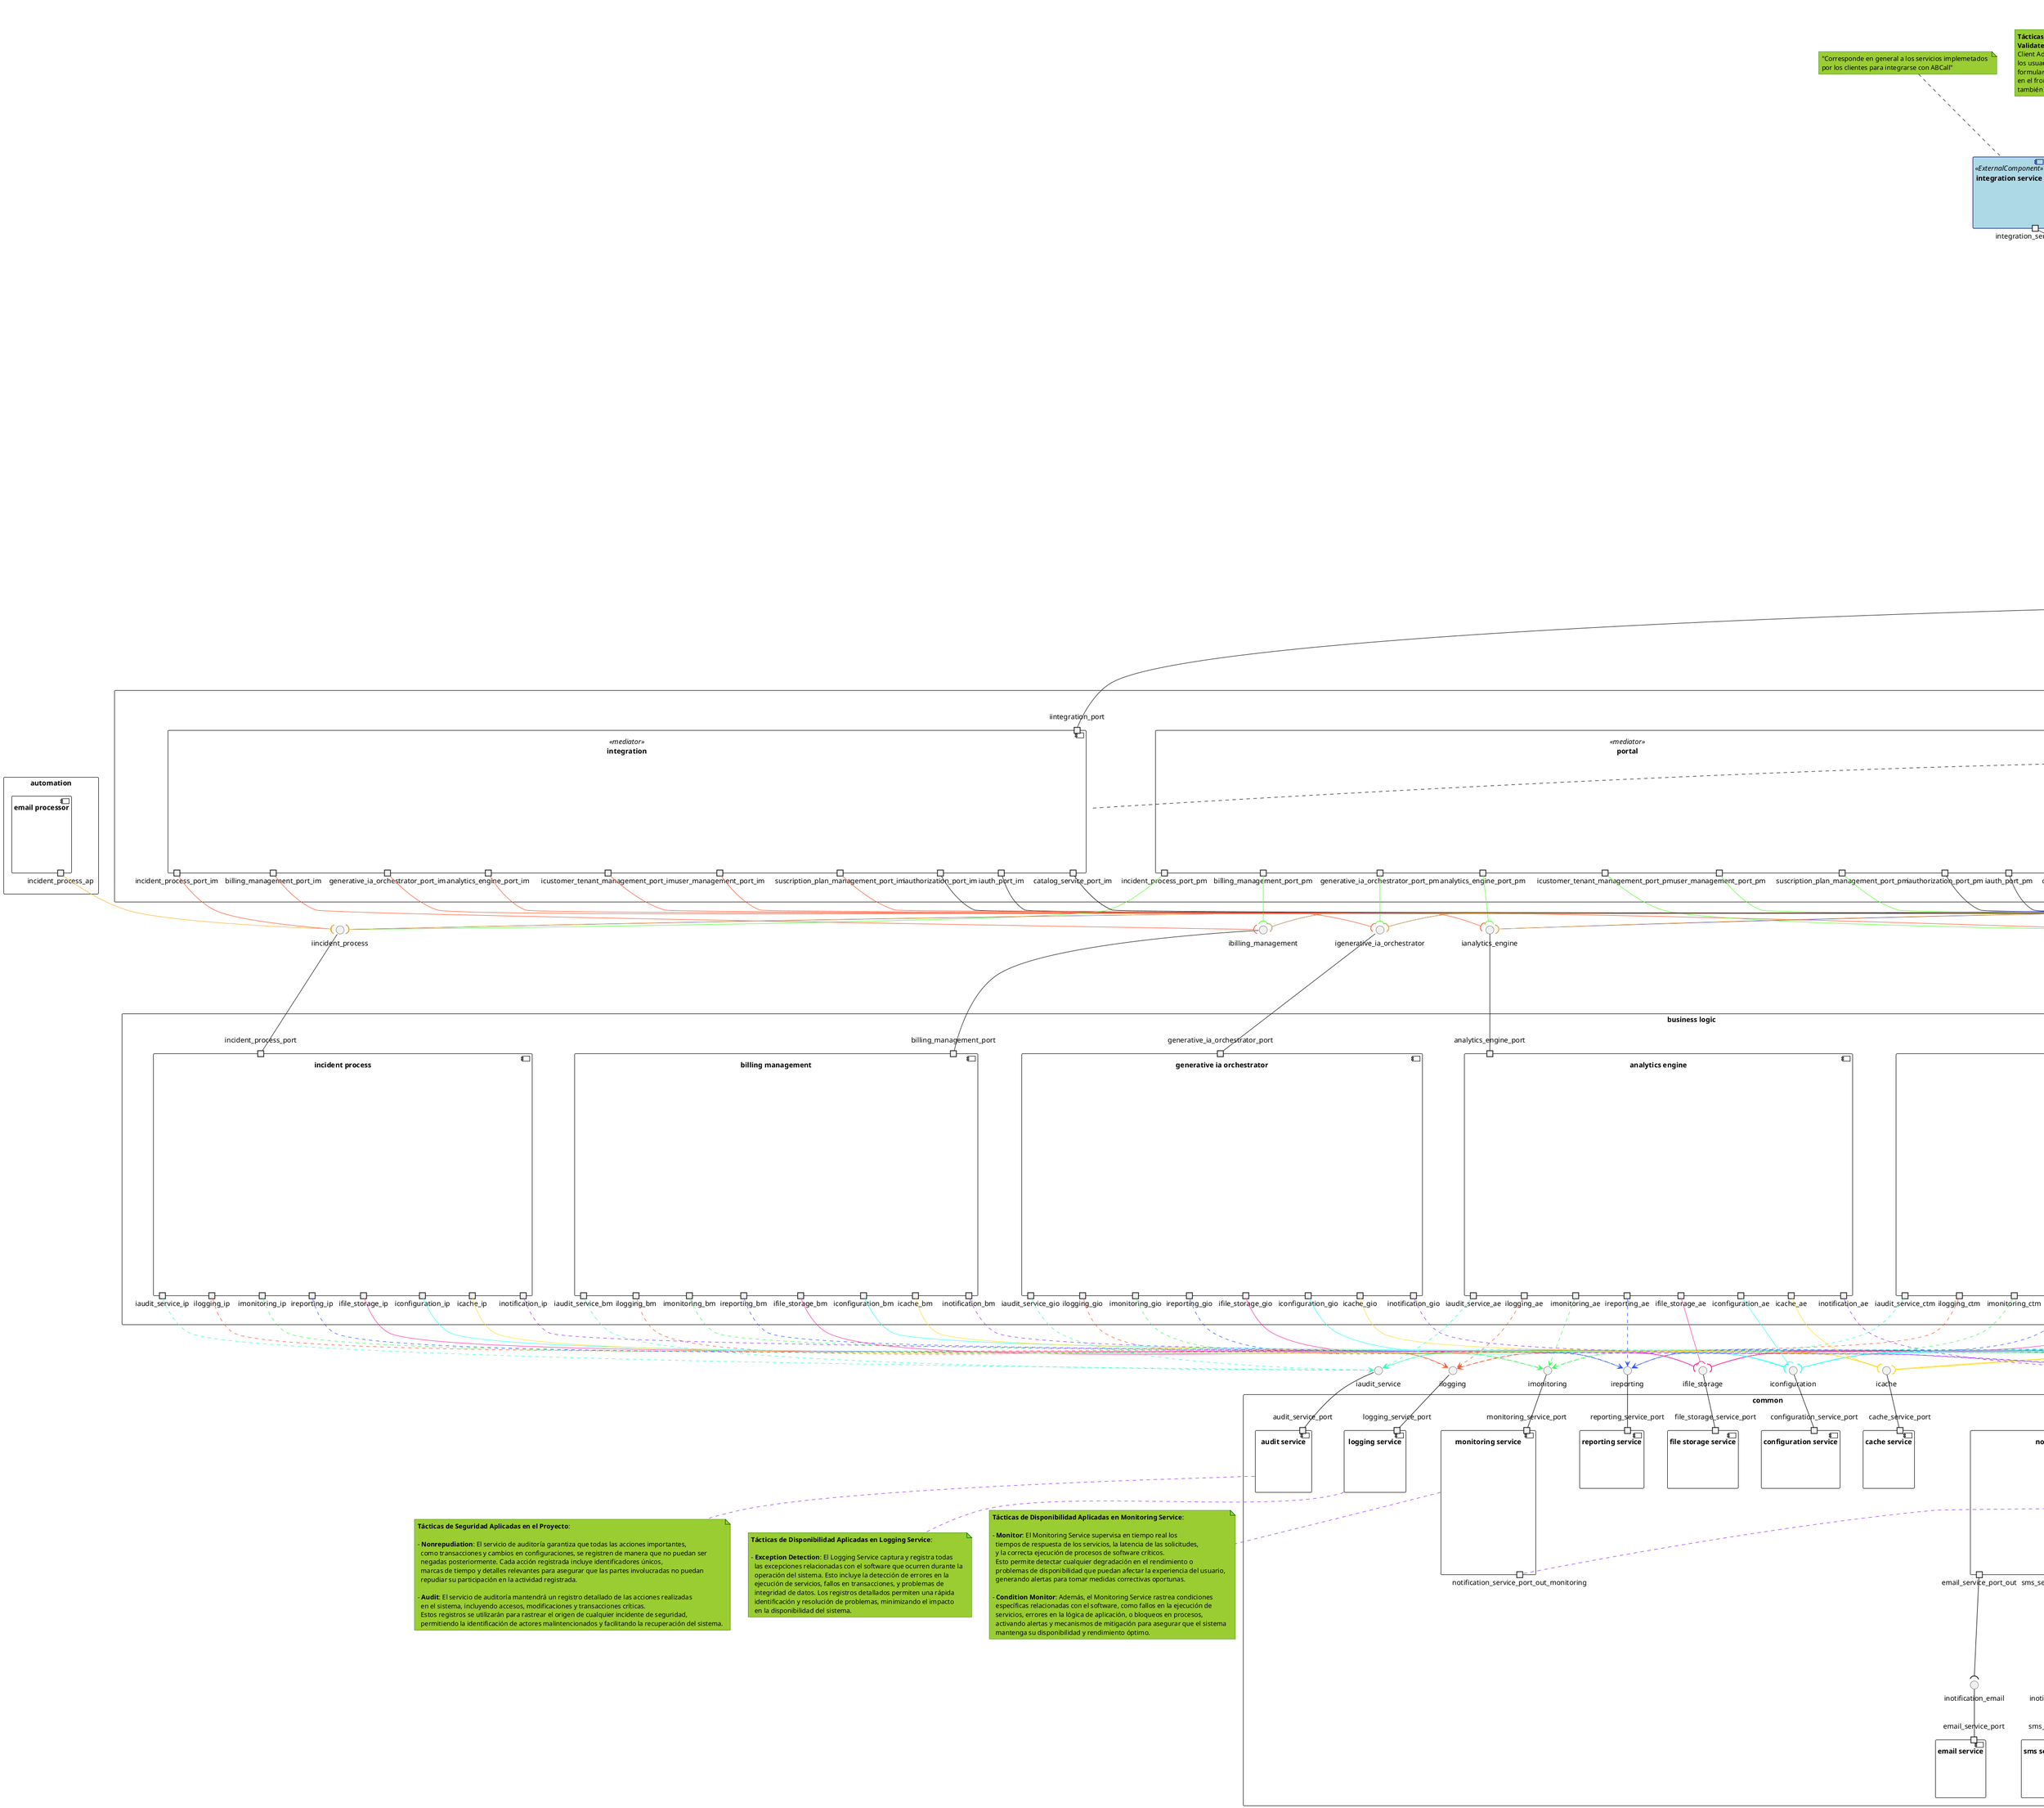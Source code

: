 @startuml component-connector
' #######################################################################
' # Component Connector
' #######################################################################

' -----------------------------------------------------------------------
' - Definir skinparam
' -----------------------------------------------------------------------
skinparam packageStyle rectangle
skinparam component {
    BackgroundColor<<ExternalComponent>> LightBlue
    BorderColor<<ExternalComponent>> DarkBlue
    FontColor<<ExternalComponent>> Black
}

' #######################################################################
' PRESENTATION LAYER
' #######################################################################
package "presentation" {
    component "customer portal" {
        portout gw_portal_port_out
    }
    component "client admin dashboard" {
        portout gw_admin_port_out
    }
    component "mobile app" {
        portout gw_mobile_port_out
    }
}

    component "integration service" <<ExternalComponent>>{
        portout integration_service_port
    }

' -----------------------------------------------------------------------
' - NOTAS
' -----------------------------------------------------------------------
    note top of "customer portal"
        Es la interfaz principal utilizada por los clientes 
        para interactuar con los servicios que ofrece el sistema. 
        Permite a los usuarios gestionar sus cuentas, suscripciones, 
        acceder a productos, realizar consultas y recibir notificaciones. 
        Además, es el portal a través del cual los clientes pueden 
        visualizar y descargar reportes generados por el sistema, 
        proporcionando acceso a análisis y datos relevantes relacionados 
        con su uso de los servicios.
    end note
    note top of "client admin dashboard"
        Este componente es un panel de administración utilizado por los 
        administradores de los clientes para gestionar las configuraciones 
        específicas del cliente, monitorizar el uso de los servicios, 
        manejar usuarios internos y configurar políticas y permisos. 
        Es crucial para la administración interna de las cuentas de clientes, 
        permitiendo supervisar la actividad y ajustar configuraciones según 
        las necesidades del cliente.
    end note
    note top of "mobile app"
        La aplicación móvil permite a los usuarios de una empresa cliente de 
        ABCall interactuar de manera eficiente con los servicios desde 
        dispositivos móviles. Las funcionalidades principales incluyen la 
        interacción con un chatbot, consulta del estado de solicitudes, respuesta 
        a encuestas, creación de incidentes (PQR), y la actualización de datos 
        personales y preferencias de comunicación. Los usuarios también pueden 
        visualizar indicadores y tableros de control, acceder a reportes de 
        llamadas y recibir notificaciones sobre incidentes. Además, ofrece acceso 
        a servicios de inteligencia artificial generativa, permitiendo que los 
        usuarios reciban respuestas automatizadas y personalizadas según sus 
        interacciones. Esta app está diseñada para ser ligera, responsiva y fácil 
        de usar, asegurando que los usuarios móviles tengan una experiencia fluida 
        y funcional en cualquier momento y lugar​ .
    end note
    note top of "integration service"
        "Corresponde en general a los servicios implemetados 
        por los clientes para integrarse con ABCall"
    end note
    note top of "presentation"
        **Tácticas de Seguridad Aplicadas en la Capa de Presentación**:
        **Validate Input**: Desde la perspectiva de las interfaces de usuario (Customer Portal, 
        Client Admin Dashboard, Mobile App), es crucial validar todos los datos ingresados por 
        los usuarios antes de enviarlos al backend. Esto incluye la verificación de campos de 
        formularios, longitud de cadenas, formato de datos y contenido apropiado. La validación 
        en el frontend no solo mejora la experiencia del usuario al prevenir errores, sino que 
        también actúa como una primera línea de defensa contra datos maliciosos.
    end note

' #######################################################################
' GATEWAY LAYER
' #######################################################################

package gateway {
    component "api gateway" {
        portin gw_integration_port
        portin gw_portal_port
        portin gw_admin_port
        portin gw_mobile_port
        portout iintegration_port_gw
        portout iportal_port_gw
        portout imobile_port_gw
        portout iadmin_port_gw
    }
}

' -----------------------------------------------------------------------
' - INTERFACES
' -----------------------------------------------------------------------

interface igwportal
interface igwadmin
interface igwmobile
interface igw_integration

' -----------------------------------------------------------------------
' - CONEXIONES
' -----------------------------------------------------------------------
gw_portal_port -up- igwportal
gw_admin_port -up- igwadmin
gw_mobile_port -up- igwmobile


gw_portal_port_out -down-( igwportal
gw_admin_port_out -down-( igwadmin
gw_mobile_port_out -down-( igwmobile

gw_integration_port -up- igw_integration
integration_service_port -down-( igw_integration

' -----------------------------------------------------------------------
' - NOTAS
' -----------------------------------------------------------------------

note right of "api gateway" 
   El API Gateway actúa como un punto de entrada central para todas 
   las solicitudes de los clientes y sistemas externos. Funciona 
   como un proxy inverso, dirigiendo las solicitudes a los servicios
   apropiados según el tipo de solicitud. Además, gestiona funciones 
   transversales como la autenticación, autorización, limitación de 
   tasas, registro de logs y balanceo de carga. 
   Es crucial para la seguridad y el rendimiento del sistema, asegurando 
   que solo las solicitudes válidas y seguras lleguen a los servicios internos.
end note
skinparam note {
    BackgroundColor YellowGreen
    BorderColor DarkGreen
    FontColor Black
}

note right of "api gateway"
    El uso del patrón de API Gateway es crucial en arquitecturas Cloud Native, 
    ya que centraliza el manejo de solicitudes, simplifica la integración 
    de servicios, y mejora la seguridad al actuar como un único punto de 
    entrada para todos los microservicios. Esto permite aplicar políticas 
    de seguridad, autenticación, autorización y control de tráfico de manera 
    unificada, garantizando un acceso consistente y seguro a los servicios 
    distribuidos.
end note




' #######################################################################
' ORCHESTRATION LAYER
' #######################################################################

package Orchestration{
    component "integration" <<mediator>>{
        portin iintegration_port
        portout iauth_port_im
        portout iauthorization_port_im
        portout icustomer_tenant_management_port_im
        portout suscription_plan_management_port_im
        portout user_management_port_im
        portout billing_management_port_im
        portout incident_process_port_im
        portout generative_ia_orchestrator_port_im
        portout analytics_engine_port_im
        portout catalog_service_port_im
    }
    component "portal" <<mediator>>{
        portin iportal_port
        portout iauth_port_pm
        portout iauthorization_port_pm
        portout icustomer_tenant_management_port_pm
        portout suscription_plan_management_port_pm
        portout user_management_port_pm
        portout billing_management_port_pm
        portout incident_process_port_pm
        portout generative_ia_orchestrator_port_pm
        portout analytics_engine_port_pm
        portout catalog_service_port_pm
    }
    component "admin dashboard" <<mediator>>{
        portin iadmin_port
        portout iauth_port_adm
        portout iauthorization_port_adm
        portout icustomer_tenant_management_port_adm
        portout suscription_plan_management_port_adm
        portout user_management_port_adm
        portout billing_management_port_adm
        portout incident_process_port_adm
        portout generative_ia_orchestrator_port_adm
        portout analytics_engine_port_adm
        portout catalog_service_port_adm
    }
    component mobile <<mediator>> {
        portin imobile_port
        portout iauth_port_mm
        portout iauthorization_port_mm
        portout icustomer_tenant_management_port_mm
        portout suscription_plan_management_port_mm
        portout user_management_port_mm
        portout billing_management_port_mm
        portout incident_process_port_mm
        portout generative_ia_orchestrator_port_mm
        portout analytics_engine_port_mm
        portout catalog_service_port_mm
    }
}

' -----------------------------------------------------------------------
' - INTERFACES
' -----------------------------------------------------------------------

interface iintegration
iintegration_port -up- iintegration

interface iportal
iportal_port -up- iportal

interface iadmin
iadmin_port -up- iadmin

interface imobile
imobile_port -up- imobile

' -----------------------------------------------------------------------
' - CONEXIONES
' -----------------------------------------------------------------------
imobile_port_gw -down-( imobile
iadmin_port_gw -down-( iadmin
iportal_port_gw -down-( iportal
iintegration_port_gw -down-( iintegration

'-----------------------------------------------------------------------
' - NOTAS
'-----------------------------------------------------------------------

note left of "integration"
    El componente Integration orquesta y coordina las interacciones 
    entre el sistema principal y servicios externos, asegurando 
    que las solicitudes se procesen de manera eficiente y ordenada. 
    Es vital para manejar la autenticación, autorización, y gestión 
    de usuarios entre sistemas distribuidos.
end note

note top of "portal"
    El componente Portal media las solicitudes provenientes del 
    Customer Portal hacia los servicios de negocio, como gestión 
    de usuarios, suscripciones y facturación. Garantiza que las 
    operaciones iniciadas en el portal se ejecuten correctamente 
    en los sistemas backend.
end note

note left of "admin dashboard"
    Admin Dashboard orquesta las interacciones iniciadas desde el 
    panel de administración de clientes, manejando configuraciones, 
    políticas y la supervisión de actividades, asegurando una 
    administración coherente y segura.
end note

note top of "mobile"
    El componente Mobile media las solicitudes provenientes de la 
    aplicación móvil hacia los servicios de negocio, permitiendo 
    la gestión de cuentas, suscripciones, reportes y notificaciones 
    desde dispositivos móviles de manera eficiente y segura.
end note

note top of "Orchestration"
    El **patrón Mediator** es esencial en arquitecturas Cloud Native para centralizar la 
    comunicación entre servicios distribuidos, reduciendo el acoplamiento y 
    simplificando la coordinación. Los cuatro mediadores en este diseño:
    
    - **Integration Mediator**: Coordina la interacción entre el sistema principal y 
      servicios externos, manejando autenticación, autorización y la gestión de usuarios.
    
    - **Portal Mediator**: Media las solicitudes del Customer Portal hacia los servicios 
      de negocio, asegurando operaciones eficientes y seguras.
    
    - **Admin Dashboard Mediator**: Orquesta las interacciones desde el panel de 
      administración, gestionando configuraciones y políticas de manera coherente.
    
    - **Mobile Mediator**: Gestiona las solicitudes desde la aplicación móvil hacia los 
      servicios de negocio, optimizando la experiencia en dispositivos móviles.
end note

note top of "Orchestration"
    **Tácticas de Seguridad Aplicadas en el Módulo de Orquestación**:
    
    - **Limit Access**: En el módulo de Orquestación, esta táctica se aplica al garantizar que solo 
      los mediadores (Integration, Portal, Admin Dashboard, Mobile) puedan interactuar directamente 
      con los servicios de negocio y backend. Los mediadores controlan el acceso a los recursos, 
      permitiendo solo lo necesario según las reglas de negocio definidas, protegiendo así 
      los servicios críticos del acceso no autorizado.
    
    - **Limit Exposure**: Esta táctica se implementa limitando la exposición de los servicios backend 
      solo a través de los mediadores. Los mediadores filtran las solicitudes, asegurando que 
      los detalles internos del sistema no sean visibles ni accesibles desde el exterior, 
      minimizando la superficie de ataque y exponiendo solo la información estrictamente necesaria.
end note

note top of "Orchestration"
    **Gestión de Sagas y Rollbacks para Asegurar la Transaccionalidad**:
    
    - **Sagas**: Los mediadores dentro del módulo de Orquestación (Integration, Portal, Admin Dashboard, Mobile) 
      implementan Sagas para coordinar operaciones distribuidas. Cada paso de la Saga es una transacción 
      independiente, con su correspondiente operación de compensación (Rollback) en caso de fallo.
    
    - **Rollback (Táctica de Reparación)**: Si una operación dentro de una Saga falla, el mediador 
      ejecuta un Rollback para deshacer cualquier cambio realizado por transacciones anteriores, 
      garantizando que el sistema regrese a un estado consistente.
    
    - **Transacciones (Táctica de Prevención de Fallas)**: Las Sagas aseguran la transaccionalidad en 
      un entorno distribuido, donde cada paso es atómico y coherente. Esto previene fallas al asegurar 
      que un conjunto de operaciones se ejecute completamente o no se ejecute en absoluto, manteniendo 
      la consistencia del sistema.
end note

note top of "Orchestration"
    **Tácticas de (**Disponibilidad**) /Resiliencia Aplicadas en el Módulo de Orquestación**:
    
    - **Retry (con Circuit Breakers)**: Los mediadores dentro del módulo de Orquestación 
      (Integration, Portal, Admin Dashboard, Mobile) implementan la táctica de Retry para 
      reintentar operaciones fallidas debido a fallos temporales en los servicios backend. 
      Para evitar ciclos de fallos continuos, los Circuit Breakers se activan después de 
      múltiples fallos consecutivos, bloqueando temporalmente nuevas solicitudes al servicio 
      afectado. Esto protege al sistema de sobrecargas y permite que los servicios se recuperen 
      antes de recibir nuevas solicitudes.
end note
' #######################################################################
' SECURITY LAYER
' #######################################################################

package security {
    component "authorization service" {
        port iauthorization_port
    }
    component "authentication service" {
        port iauth_port
    }
}

' -----------------------------------------------------------------------
' - INTERFACES
' -----------------------------------------------------------------------

interface iauth
iauth_port -up- iauth
interface iauthorization
iauthorization_port -up- iauthorization

' -----------------------------------------------------------------------
' - CONEXIONES
' -----------------------------------------------------------------------

' .......................................................................
' AUTHENTICATION CONNECTIONS
' .......................................................................
iauth_port_im -down-( iauth
iauth_port_pm -down-( iauth
iauth_port_adm -down-( iauth
iauth_port_mm -down-( iauth

' .......................................................................
' AUTHORIZATION CONNECTIONS
' .......................................................................
iauthorization_port_im -down-( iauthorization
iauthorization_port_pm -down-( iauthorization
iauthorization_port_adm -down-( iauthorization
iauthorization_port_mm -down-( iauthorization

' -----------------------------------------------------------------------
' - NOTAS
' -----------------------------------------------------------------------
note bottom of "authorization service"
    El servicio de Authorization se encarga de verificar que los usuarios tengan 
    los permisos adecuados para acceder a recursos específicos. Implementa políticas 
    de control de acceso basadas en roles (RBAC) y permisos, garantizando que solo 
    usuarios autorizados puedan realizar ciertas acciones, manteniendo la seguridad 
    y la integridad del sistema.
end note

note bottom of "authentication service"
    El servicio de Authentication gestiona la verificación de identidad de los usuarios 
    antes de permitirles acceder a los servicios del sistema. Soporta autenticación mediante 
    contraseñas, autenticación de dos factores (2FA), y tokens, asegurando que solo usuarios 
    legítimos puedan interactuar con el sistema, protegiendo contra accesos no autorizados.
end note

note right of "security"
    **Tácticas de Seguridad Aplicadas en el Proyecto**:
    
    - **Identify Actors**: Todos los usuarios y sistemas externos que interactúan con la plataforma 
      serán identificados antes de acceder a los servicios, asegurando que el sistema pueda reconocer 
      la fuente de todas las solicitudes.
    
    - **Authenticate Actors**: Se implementará autenticación robusta (incluyendo 2FA y contraseñas 
      seguras) para todas las interfaces del proyecto, como la aplicación móvil, el portal del cliente 
      y el panel de administración, garantizando que solo los usuarios legítimos accedan al sistema.
    
    - **Authorize Actors**: El acceso a funcionalidades y datos específicos estará controlado mediante 
      políticas de autorización, asegurando que solo usuarios con los permisos adecuados puedan 
      realizar acciones sensibles, como cambios en configuraciones o acceso a información confidencial.
    
    - **Restrict Login**: Se protegerán las interfaces de usuario mediante la restricción de intentos 
      de inicio de sesión fallidos, bloqueando temporalmente cuentas para prevenir ataques de fuerza 
      bruta y garantizar la seguridad del acceso.
end note

' #######################################################################
' AUTOMATION LAYER
' #######################################################################
package automation {
    component "email processor" {
        portout incident_process_ap
    }
}


' #######################################################################
' BUSINESS LOGIC LAYER
' #######################################################################

package "business logic" {
    component "customer tenant management" {
        portin customer_tenant_management_port
        portout ilogging_ctm
        portout imonitoring_ctm
        portout ireporting_ctm
        portout ifile_storage_ctm
        portout iconfiguration_ctm
        portout icache_ctm
        portout inotification_ctm
        portout iaudit_service_ctm
    }
    component "user management" {
        portin user_management_port
        portout ilogging_um
        portout imonitoring_um
        portout ireporting_um
        portout ifile_storage_um
        portout iconfiguration_um
        portout icache_um
        portout inotification_um
        portout iaudit_service_um
    }
    component "suscription plan management" {
        portin suscription_plan_management_port
        portout ilogging_spm
        portout imonitoring_spm
        portout ireporting_spm
        portout ifile_storage_spm
        portout iconfiguration_spm
        portout icache_spm
        portout inotification_spm
        portout iaudit_service_spm
    }
    component "billing management" {
        portin billing_management_port
        portout ilogging_bm
        portout imonitoring_bm
        portout ireporting_bm
        portout ifile_storage_bm
        portout iconfiguration_bm
        portout icache_bm
        portout inotification_bm
        portout iaudit_service_bm
    }
    component "incident process" {
        portin incident_process_port
        portout ilogging_ip
        portout imonitoring_ip
        portout ireporting_ip
        portout ifile_storage_ip
        portout iconfiguration_ip
        portout icache_ip
        portout inotification_ip
        portout iaudit_service_ip
    }

    component "generative ia orchestrator" {
        portin generative_ia_orchestrator_port
        portout ilogging_gio
        portout imonitoring_gio
        portout ireporting_gio
        portout ifile_storage_gio
        portout iconfiguration_gio
        portout icache_gio
        portout inotification_gio
        portout iaudit_service_gio
    }
    component "analytics engine" {
        portin analytics_engine_port
        portout ilogging_ae
        portout imonitoring_ae
        portout ireporting_ae
        portout ifile_storage_ae
        portout iconfiguration_ae
        portout icache_ae
        portout inotification_ae
        portout iaudit_service_ae
    }
}

' -----------------------------------------------------------------------
' - INTERFACES
' -----------------------------------------------------------------------
interface icustomer_tenant_management
customer_tenant_management_port -up- icustomer_tenant_management

interface iuser_management
user_management_port -up- iuser_management

interface isuscription_plan_management
suscription_plan_management_port -up- isuscription_plan_management

interface ibilling_management
billing_management_port -up- ibilling_management

interface iincident_process
incident_process_port -up- iincident_process

interface igenerative_ia_orchestrator
generative_ia_orchestrator_port -up- igenerative_ia_orchestrator

interface ianalytics_engine
analytics_engine_port -up- ianalytics_engine

' -----------------------------------------------------------------------
' - CONEXIONES
' -----------------------------------------------------------------------

' .......................................................................
' INTEGRACTION CONNECTIONS
' .......................................................................
skinparam class {
  ArrowColor #FF5733
}
icustomer_tenant_management_port_im -down-( icustomer_tenant_management
user_management_port_im -down-( iuser_management
suscription_plan_management_port_im -down-( isuscription_plan_management
billing_management_port_im -down-( ibilling_management
incident_process_port_im -down-( iincident_process
generative_ia_orchestrator_port_im -down-( igenerative_ia_orchestrator
analytics_engine_port_im -down-( ianalytics_engine

' .......................................................................
' PORTAL CONNECTIONS
' .......................................................................
skinparam class {
  ArrowColor #58FF33
}
icustomer_tenant_management_port_pm -down-( icustomer_tenant_management
user_management_port_pm -down-( iuser_management
suscription_plan_management_port_pm -down-( isuscription_plan_management
billing_management_port_pm -down-( ibilling_management
incident_process_port_pm -down-( iincident_process
generative_ia_orchestrator_port_pm -down-( igenerative_ia_orchestrator
analytics_engine_port_pm -down-( ianalytics_engine

' .......................................................................
' ADMIN CONNECTIONS
' .......................................................................
skinparam class {
  ArrowColor #3347FF
}
icustomer_tenant_management_port_adm -down-( icustomer_tenant_management
user_management_port_adm -down-( iuser_management
suscription_plan_management_port_adm -down-( isuscription_plan_management
billing_management_port_adm -down-( ibilling_management
incident_process_port_adm -down-( iincident_process
generative_ia_orchestrator_port_adm -down-( igenerative_ia_orchestrator
analytics_engine_port_adm -down-( ianalytics_engine

' .......................................................................
' MOBILE CONNECTIONS
' .......................................................................
skinparam class {
  ArrowColor #FFB133
}
icustomer_tenant_management_port_mm -down-( icustomer_tenant_management
user_management_port_mm -down-( iuser_management
suscription_plan_management_port_mm -down-( isuscription_plan_management
billing_management_port_mm -down-( ibilling_management
incident_process_port_mm -down-( iincident_process
generative_ia_orchestrator_port_mm -down-( igenerative_ia_orchestrator
analytics_engine_port_mm -down-( ianalytics_engine




incident_process_ap -down-( iincident_process

skinparam class {
  ArrowColor #000000
}

'-----------------------------------------------------------------------
' - NOTAS
'-----------------------------------------------------------------------

note bottom of "customer tenant management"
    "customer tenant management" es un componente que 
    se encarga de gestionar los 
    clientes de ABCall, sus configuraciones 
    y el estado general de la suscripción al servicio.
end note

note bottom of "suscription plan management"
    "suscription plan management" Gestiona la informacion y 
    configuracion de las susbcripciones y planes.
    Incluye la configuracion de precios,
    limites de uso y restricciones.
    Registro de historico de cambios de planes para clientes.
    Selección de planes y configuracion de planes por cliente.
end note

note bottom of "business logic"
    **Tácticas de Seguridad Aplicadas en la Capa de Lógica de Negocio**:
    **Validate Input**: En los componentes de Business Logic (Customer Tenant Management, 
    User Management, Subscription Plan Management, etc.), validar la entrada es esencial 
    para garantizar que los datos procesados sean correctos y seguros. Antes de realizar 
    cualquier operación crítica, como la actualización de datos de clientes o la ejecución 
    de procesos de facturación, se debe asegurar que la entrada recibida cumpla con las 
    expectativas del sistema en términos de formato, coherencia y seguridad, evitando así 
    la corrupción de datos o la generación de errores en el sistema.
end note

' #######################################################################
' COMMON SERVICES
' #######################################################################

package common {
    component catalog_service {
        portin catalog_service_port
    }

' -----------------------------------------------------------------------
' - COMPONENTES DE NOTIFICACION
' -----------------------------------------------------------------------
    component "notification service" {
        portin notification_service_port
        portout email_service_port_out
        portout sms_service_port_out
        portout push_notification_service_port_out
    }

    component "email service" {
        portin email_service_port
    }

    interface inotification_email
    email_service_port -up- inotification_email
    email_service_port_out -down-( inotification_email

    component "sms service" {
        portin sms_service_port
    }

    interface inotification_sms
    sms_service_port -up- inotification_sms
    sms_service_port_out -down-( inotification_sms

    component "push notification service" {
        portin push_notification_service_port
    }

    interface inotification_push_notification
    push_notification_service_port -up- inotification_push_notification
    push_notification_service_port_out -down-( inotification_push_notification

' -----------------------------------------------------------------------
' - OTROS SERVICIOS COMUNES
' -----------------------------------------------------------------------
    
    component "audit service" {
        portin audit_service_port
    }
    component "logging service" {
        portin logging_service_port
    }

    component "monitoring service" {
        portin monitoring_service_port
        portout notification_service_port_out_monitoring
    }

    component "reporting service" {
        portin reporting_service_port
    }
    component "file storage service" {
        portin file_storage_service_port
    }
    component "configuration service" {
        portin configuration_service_port
    }
    component "cache service" {
        portin cache_service_port
    }
}

' -----------------------------------------------------------------------
' - INTERFACES
' -----------------------------------------------------------------------

interface icatalog_service
catalog_service_port -up- icatalog_service

interface iaudit_service
audit_service_port -up- iaudit_service

interface ilogging
logging_service_port -up- ilogging

interface imonitoring
monitoring_service_port -up- imonitoring

interface ireporting
reporting_service_port -up- ireporting

interface ifile_storage
file_storage_service_port -up- ifile_storage

interface iconfiguration
configuration_service_port -up- iconfiguration

interface icache
cache_service_port -up- icache

interface inotification
notification_service_port -up- inotification

' -----------------------------------------------------------------------
' - CONEXIONES
' -----------------------------------------------------------------------

catalog_service_port_im -down-( icatalog_service
catalog_service_port_pm -down-( icatalog_service
catalog_service_port_adm -down-( icatalog_service
catalog_service_port_mm -down-( icatalog_service


' .......................................................................
' LOGGING CONNECTIONS
' .......................................................................
skinparam class {
  ArrowColor #FF5733
}
ilogging_ctm .down.> ilogging
ilogging_um .down.> ilogging
ilogging_spm .down.> ilogging
ilogging_bm .down.> ilogging
ilogging_ip .down.> ilogging
ilogging_gio .down.> ilogging
ilogging_ae .down.> ilogging

' .......................................................................
' AUDIT CONNECTIONS
' .......................................................................
skinparam class {
  ArrowColor #33FFBE
}

iaudit_service_ctm .down.> iaudit_service
iaudit_service_um .down.> iaudit_service
iaudit_service_spm .down.> iaudit_service
iaudit_service_bm .down.> iaudit_service
iaudit_service_ip .down.> iaudit_service
iaudit_service_gio .down.> iaudit_service
iaudit_service_ae .down.> iaudit_service


' .......................................................................
' MONITORING CONNECTIONS
' .......................................................................
skinparam class {
  ArrowColor #33FF57
}
imonitoring_ctm .down.> imonitoring
imonitoring_um .down.> imonitoring
imonitoring_spm .down.> imonitoring
imonitoring_bm .down.> imonitoring
imonitoring_ip .down.> imonitoring
imonitoring_gio .down.> imonitoring
imonitoring_ae .down.> imonitoring

' .......................................................................
' REPORTING CONNECTIONS
' .......................................................................
skinparam class {
  ArrowColor #3357FF
}
ireporting_ctm .down.> ireporting
ireporting_um .down.> ireporting
ireporting_spm .down.> ireporting
ireporting_bm .down.> ireporting
ireporting_ip .down.> ireporting
ireporting_gio .down.> ireporting
ireporting_ae .down.> ireporting

' .......................................................................
' FILE STORAGE CONNECTIONS
' .......................................................................
skinparam class {
  ArrowColor #FF33A1
}
ifile_storage_ctm -down-( ifile_storage
ifile_storage_um -down-( ifile_storage
ifile_storage_spm -down-( ifile_storage
ifile_storage_bm -down-( ifile_storage
ifile_storage_ip -down-( ifile_storage
ifile_storage_gio -down-( ifile_storage
ifile_storage_ae -down-( ifile_storage

' .......................................................................
' CONFIGURATION CONNECTIONS
' .......................................................................

skinparam class {
  ArrowColor #33FFF7
}
iconfiguration_ctm -down-( iconfiguration
iconfiguration_um -down-( iconfiguration
iconfiguration_spm -down-( iconfiguration
iconfiguration_bm -down-( iconfiguration
iconfiguration_ip -down-( iconfiguration
iconfiguration_gio -down-( iconfiguration
iconfiguration_ae -down-( iconfiguration

' .......................................................................
' CACHE CONNECTIONS
' .......................................................................
skinparam class {
  ArrowColor #FFDD33
}
icache_ctm -down-( icache
icache_um -down-( icache
icache_spm -down-( icache
icache_bm -down-( icache
icache_ip -down-( icache
icache_gio -down-( icache
icache_ae -down-( icache

' .......................................................................
' NOTIFICATION CONNECTIONS
' .......................................................................
skinparam class {
  ArrowColor #9933FF
}
notification_service_port_out_monitoring .up.> inotification
inotification_ctm .down.> inotification 
inotification_um .down.> inotification 
inotification_spm .down.> inotification 
inotification_bm .down.> inotification 
inotification_ip .down.> inotification 
inotification_gio .down.> inotification 
inotification_ae .down.> inotification 


' .......................................................................
' NOTES
' .......................................................................
note bottom of "audit service"
    **Tácticas de Seguridad Aplicadas en el Proyecto**:
    
    - **Nonrepudiation**: El servicio de auditoría garantiza que todas las acciones importantes, 
      como transacciones y cambios en configuraciones, se registren de manera que no puedan ser 
      negadas posteriormente. Cada acción registrada incluye identificadores únicos, 
      marcas de tiempo y detalles relevantes para asegurar que las partes involucradas no puedan 
      repudiar su participación en la actividad registrada.
    
    - **Audit**: El servicio de auditoría mantendrá un registro detallado de las acciones realizadas 
      en el sistema, incluyendo accesos, modificaciones y transacciones críticas. 
      Estos registros se utilizarán para rastrear el origen de cualquier incidente de seguridad, 
      permitiendo la identificación de actores malintencionados y facilitando la recuperación del sistema.
end note
note bottom of "monitoring service"
    **Tácticas de Disponibilidad Aplicadas en Monitoring Service**:
    
    - **Monitor**: El Monitoring Service supervisa en tiempo real los 
      tiempos de respuesta de los servicios, la latencia de las solicitudes, 
      y la correcta ejecución de procesos de software críticos. 
      Esto permite detectar cualquier degradación en el rendimiento o 
      problemas de disponibilidad que puedan afectar la experiencia del usuario, 
      generando alertas para tomar medidas correctivas oportunas.
    
    - **Condition Monitor**: Además, el Monitoring Service rastrea condiciones 
      específicas relacionadas con el software, como fallos en la ejecución de 
      servicios, errores en la lógica de aplicación, o bloqueos en procesos, 
      activando alertas y mecanismos de mitigación para asegurar que el sistema 
      mantenga su disponibilidad y rendimiento óptimo.
end note
note bottom of "logging service"
    **Tácticas de Disponibilidad Aplicadas en Logging Service**:
    
    - **Exception Detection**: El Logging Service captura y registra todas 
      las excepciones relacionadas con el software que ocurren durante la 
      operación del sistema. Esto incluye la detección de errores en la 
      ejecución de servicios, fallos en transacciones, y problemas de 
      integridad de datos. Los registros detallados permiten una rápida 
      identificación y resolución de problemas, minimizando el impacto 
      en la disponibilidad del sistema.
end note

' #######################################################################

@enduml
